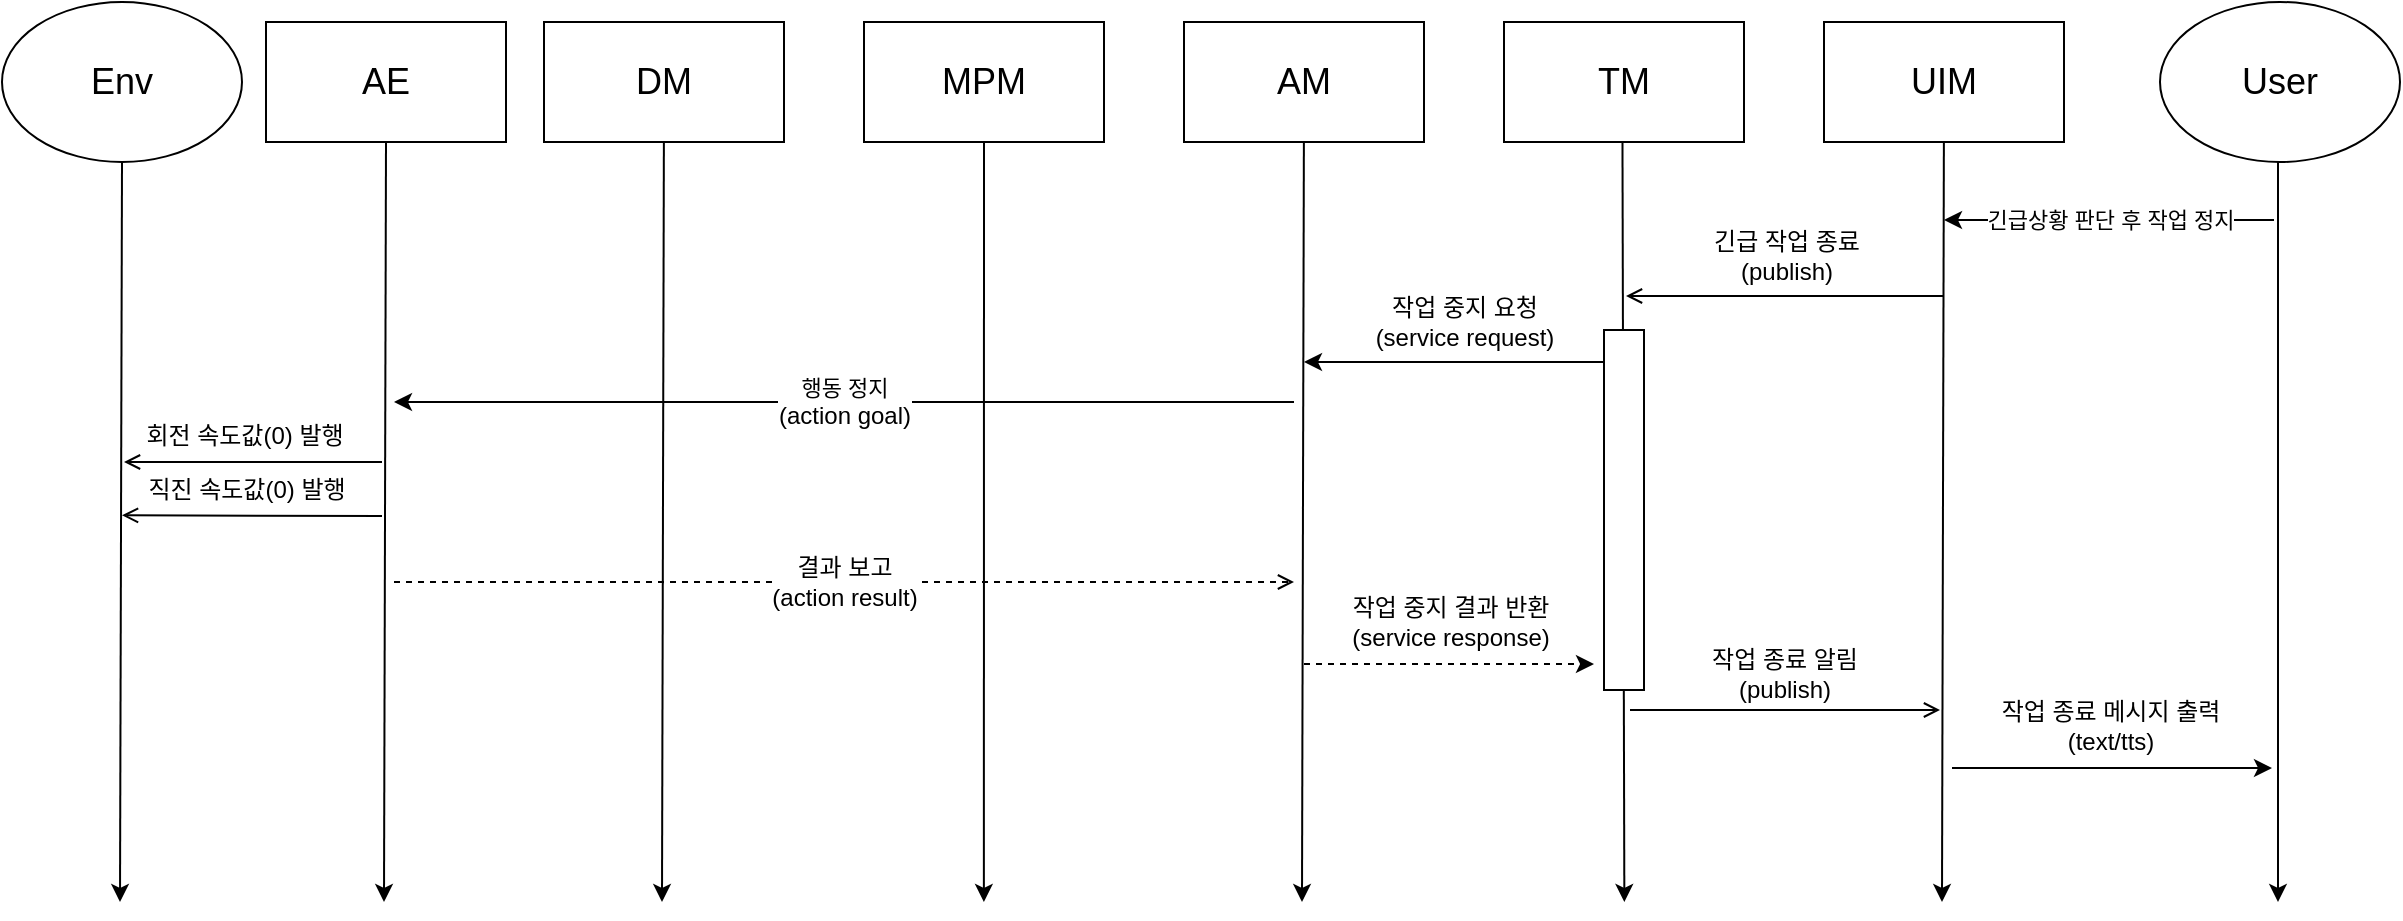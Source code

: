 <mxfile version="23.0.1" type="google">
  <diagram name="페이지-1" id="aEvHvg_GISMhGPSxpiuL">
    <mxGraphModel grid="1" page="1" gridSize="10" guides="1" tooltips="1" connect="1" arrows="1" fold="1" pageScale="1" pageWidth="1169" pageHeight="827" math="0" shadow="0">
      <root>
        <mxCell id="0" />
        <mxCell id="1" parent="0" />
        <mxCell id="wB_7CRHb40THPqK0Hq_M-1" value="&lt;font style=&quot;font-size: 18px;&quot;&gt;Env&lt;/font&gt;" style="ellipse;whiteSpace=wrap;html=1;" vertex="1" parent="1">
          <mxGeometry x="-66" y="70" width="120" height="80" as="geometry" />
        </mxCell>
        <mxCell id="wB_7CRHb40THPqK0Hq_M-2" value="&lt;font style=&quot;font-size: 18px;&quot;&gt;DM&lt;/font&gt;" style="rounded=0;whiteSpace=wrap;html=1;" vertex="1" parent="1">
          <mxGeometry x="205" y="80" width="120" height="60" as="geometry" />
        </mxCell>
        <mxCell id="wB_7CRHb40THPqK0Hq_M-3" value="&lt;font style=&quot;font-size: 18px;&quot;&gt;MPM&lt;/font&gt;" style="rounded=0;whiteSpace=wrap;html=1;" vertex="1" parent="1">
          <mxGeometry x="365" y="80" width="120" height="60" as="geometry" />
        </mxCell>
        <mxCell id="wB_7CRHb40THPqK0Hq_M-4" value="&lt;font style=&quot;font-size: 18px;&quot;&gt;AM&lt;/font&gt;" style="rounded=0;whiteSpace=wrap;html=1;" vertex="1" parent="1">
          <mxGeometry x="525" y="80" width="120" height="60" as="geometry" />
        </mxCell>
        <mxCell id="wB_7CRHb40THPqK0Hq_M-5" value="&lt;font style=&quot;font-size: 18px;&quot;&gt;TM&lt;/font&gt;" style="rounded=0;whiteSpace=wrap;html=1;" vertex="1" parent="1">
          <mxGeometry x="685" y="80" width="120" height="60" as="geometry" />
        </mxCell>
        <mxCell id="wB_7CRHb40THPqK0Hq_M-6" value="&lt;font style=&quot;font-size: 18px;&quot;&gt;UIM&lt;/font&gt;" style="rounded=0;whiteSpace=wrap;html=1;" vertex="1" parent="1">
          <mxGeometry x="845" y="80" width="120" height="60" as="geometry" />
        </mxCell>
        <mxCell id="wB_7CRHb40THPqK0Hq_M-10" value="&lt;font style=&quot;font-size: 18px;&quot;&gt;User&lt;/font&gt;" style="ellipse;whiteSpace=wrap;html=1;" vertex="1" parent="1">
          <mxGeometry x="1013" y="70" width="120" height="80" as="geometry" />
        </mxCell>
        <mxCell id="wB_7CRHb40THPqK0Hq_M-11" value="" style="endArrow=classic;html=1;rounded=0;exitX=0.5;exitY=1;exitDx=0;exitDy=0;" edge="1" parent="1" source="wB_7CRHb40THPqK0Hq_M-1">
          <mxGeometry width="50" height="50" relative="1" as="geometry">
            <mxPoint x="-6.06" y="140" as="sourcePoint" />
            <mxPoint x="-7" y="520" as="targetPoint" />
          </mxGeometry>
        </mxCell>
        <mxCell id="wB_7CRHb40THPqK0Hq_M-12" value="" style="endArrow=classic;html=1;rounded=0;" edge="1" parent="1">
          <mxGeometry width="50" height="50" relative="1" as="geometry">
            <mxPoint x="264.94" y="140" as="sourcePoint" />
            <mxPoint x="264" y="520" as="targetPoint" />
          </mxGeometry>
        </mxCell>
        <mxCell id="wB_7CRHb40THPqK0Hq_M-14" value="" style="endArrow=classic;html=1;rounded=0;" edge="1" parent="1">
          <mxGeometry width="50" height="50" relative="1" as="geometry">
            <mxPoint x="584.94" y="140" as="sourcePoint" />
            <mxPoint x="584" y="520" as="targetPoint" />
          </mxGeometry>
        </mxCell>
        <mxCell id="wB_7CRHb40THPqK0Hq_M-16" value="" style="endArrow=classic;html=1;rounded=0;" edge="1" parent="1">
          <mxGeometry width="50" height="50" relative="1" as="geometry">
            <mxPoint x="904.94" y="140" as="sourcePoint" />
            <mxPoint x="904" y="520" as="targetPoint" />
          </mxGeometry>
        </mxCell>
        <mxCell id="wB_7CRHb40THPqK0Hq_M-17" value="" style="endArrow=classic;html=1;rounded=0;" edge="1" parent="1">
          <mxGeometry width="50" height="50" relative="1" as="geometry">
            <mxPoint x="1072" y="150" as="sourcePoint" />
            <mxPoint x="1072" y="520" as="targetPoint" />
          </mxGeometry>
        </mxCell>
        <mxCell id="z3fk2WP9xM1_8R4VP8eC-8" value="" style="endArrow=classic;html=1;rounded=0;startArrow=none;startFill=0;endFill=1;" edge="1" parent="1">
          <mxGeometry width="50" height="50" relative="1" as="geometry">
            <mxPoint x="744.236" y="140" as="sourcePoint" />
            <mxPoint x="745.176" y="520" as="targetPoint" />
          </mxGeometry>
        </mxCell>
        <mxCell id="z3fk2WP9xM1_8R4VP8eC-13" value="" style="endArrow=classic;endSize=6;html=1;rounded=0;endFill=1;" edge="1" parent="1">
          <mxGeometry x="0.03" y="-10" width="160" relative="1" as="geometry">
            <mxPoint x="1070" y="179" as="sourcePoint" />
            <mxPoint x="905" y="179" as="targetPoint" />
            <mxPoint as="offset" />
          </mxGeometry>
        </mxCell>
        <mxCell id="uu7IkURZ4dPjVnex0N1E-1" value="긴급상황 판단 후 작업 정지" style="edgeLabel;html=1;align=center;verticalAlign=middle;resizable=0;points=[];" connectable="0" vertex="1" parent="z3fk2WP9xM1_8R4VP8eC-13">
          <mxGeometry relative="1" as="geometry">
            <mxPoint as="offset" />
          </mxGeometry>
        </mxCell>
        <mxCell id="z3fk2WP9xM1_8R4VP8eC-14" value="" style="endArrow=open;endSize=6;html=1;rounded=0;endFill=0;startSize=6;" edge="1" parent="1">
          <mxGeometry x="0.031" y="-20" width="160" relative="1" as="geometry">
            <mxPoint x="905" y="217" as="sourcePoint" />
            <mxPoint x="746" y="217" as="targetPoint" />
            <mxPoint as="offset" />
          </mxGeometry>
        </mxCell>
        <mxCell id="lTXoIBKBTTT-Uh1s0AAq-6" value="긴급 작업 종료&lt;br style=&quot;border-color: var(--border-color); font-size: 12px;&quot;&gt;(publish)" style="edgeLabel;html=1;align=center;verticalAlign=middle;resizable=0;points=[];fontSize=12;" connectable="0" vertex="1" parent="z3fk2WP9xM1_8R4VP8eC-14">
          <mxGeometry relative="1" as="geometry">
            <mxPoint y="-20" as="offset" />
          </mxGeometry>
        </mxCell>
        <mxCell id="z3fk2WP9xM1_8R4VP8eC-15" value="" style="endArrow=open;endSize=6;html=1;rounded=0;endFill=0;startSize=6;" edge="1" parent="1">
          <mxGeometry y="-20" width="160" relative="1" as="geometry">
            <mxPoint x="748" y="424" as="sourcePoint" />
            <mxPoint x="903" y="424" as="targetPoint" />
            <mxPoint as="offset" />
            <Array as="points" />
          </mxGeometry>
        </mxCell>
        <mxCell id="lTXoIBKBTTT-Uh1s0AAq-5" value="작업 종료 알림&lt;br style=&quot;border-color: var(--border-color); font-size: 12px;&quot;&gt;(publish)" style="edgeLabel;html=1;align=center;verticalAlign=middle;resizable=0;points=[];fontSize=12;" connectable="0" vertex="1" parent="z3fk2WP9xM1_8R4VP8eC-15">
          <mxGeometry relative="1" as="geometry">
            <mxPoint x="-1" y="-18" as="offset" />
          </mxGeometry>
        </mxCell>
        <mxCell id="PWW2UstbYue9-_PvLg0V-2" value="" style="endArrow=classic;html=1;rounded=0;endFill=1;exitX=0.5;exitY=1;exitDx=0;exitDy=0;" edge="1" parent="1" source="wB_7CRHb40THPqK0Hq_M-3">
          <mxGeometry width="50" height="50" relative="1" as="geometry">
            <mxPoint x="420" y="140" as="sourcePoint" />
            <mxPoint x="424.94" y="520" as="targetPoint" />
          </mxGeometry>
        </mxCell>
        <mxCell id="PesOkgr_JWjeiQSfBcjr-1" value="" style="endArrow=classic;endSize=6;html=1;rounded=0;endFill=1;startSize=6;" edge="1" parent="1">
          <mxGeometry x="0.031" y="-20" width="160" relative="1" as="geometry">
            <mxPoint x="744" y="250" as="sourcePoint" />
            <mxPoint x="585" y="250" as="targetPoint" />
            <mxPoint as="offset" />
          </mxGeometry>
        </mxCell>
        <mxCell id="PesOkgr_JWjeiQSfBcjr-2" value="작업 중지 요청&lt;br&gt;(service request)" style="edgeLabel;html=1;align=center;verticalAlign=middle;resizable=0;points=[];fontSize=12;" connectable="0" vertex="1" parent="PesOkgr_JWjeiQSfBcjr-1">
          <mxGeometry relative="1" as="geometry">
            <mxPoint y="-20" as="offset" />
          </mxGeometry>
        </mxCell>
        <mxCell id="PesOkgr_JWjeiQSfBcjr-3" value="" style="endArrow=classic;endSize=6;html=1;rounded=0;endFill=1;dashed=1;startSize=6;" edge="1" parent="1">
          <mxGeometry y="-20" width="160" relative="1" as="geometry">
            <mxPoint x="585" y="401" as="sourcePoint" />
            <mxPoint x="730" y="401" as="targetPoint" />
            <mxPoint as="offset" />
            <Array as="points" />
          </mxGeometry>
        </mxCell>
        <mxCell id="PesOkgr_JWjeiQSfBcjr-4" value="작업 중지 결과 반환&lt;br style=&quot;border-color: var(--border-color);&quot;&gt;(service response)" style="edgeLabel;html=1;align=center;verticalAlign=middle;resizable=0;points=[];fontSize=12;" connectable="0" vertex="1" parent="PesOkgr_JWjeiQSfBcjr-3">
          <mxGeometry relative="1" as="geometry">
            <mxPoint y="-21" as="offset" />
          </mxGeometry>
        </mxCell>
        <mxCell id="PesOkgr_JWjeiQSfBcjr-6" value="" style="endArrow=classic;endSize=6;html=1;rounded=0;endFill=1;startSize=6;" edge="1" parent="1">
          <mxGeometry y="-20" width="160" relative="1" as="geometry">
            <mxPoint x="909" y="453" as="sourcePoint" />
            <mxPoint x="1069" y="453" as="targetPoint" />
            <mxPoint as="offset" />
            <Array as="points" />
          </mxGeometry>
        </mxCell>
        <mxCell id="PesOkgr_JWjeiQSfBcjr-7" value="작업 종료 메시지 출력&lt;br&gt;(text/tts)" style="edgeLabel;html=1;align=center;verticalAlign=middle;resizable=0;points=[];fontSize=12;" connectable="0" vertex="1" parent="PesOkgr_JWjeiQSfBcjr-6">
          <mxGeometry relative="1" as="geometry">
            <mxPoint x="-1" y="-21" as="offset" />
          </mxGeometry>
        </mxCell>
        <mxCell id="PesOkgr_JWjeiQSfBcjr-8" value="" style="endArrow=open;html=1;rounded=0;endFill=0;" edge="1" parent="1">
          <mxGeometry width="50" height="50" relative="1" as="geometry">
            <mxPoint x="124" y="300" as="sourcePoint" />
            <mxPoint x="-5" y="300.003" as="targetPoint" />
          </mxGeometry>
        </mxCell>
        <mxCell id="PesOkgr_JWjeiQSfBcjr-9" value="회전 속도값(0) 발행" style="edgeLabel;html=1;align=center;verticalAlign=middle;resizable=0;points=[];fontSize=12;" connectable="0" vertex="1" parent="PesOkgr_JWjeiQSfBcjr-8">
          <mxGeometry relative="1" as="geometry">
            <mxPoint x="-5" y="-13" as="offset" />
          </mxGeometry>
        </mxCell>
        <mxCell id="PesOkgr_JWjeiQSfBcjr-10" value="" style="endArrow=open;html=1;rounded=0;endFill=0;" edge="1" parent="1">
          <mxGeometry width="50" height="50" relative="1" as="geometry">
            <mxPoint x="124" y="327" as="sourcePoint" />
            <mxPoint x="-6" y="326.673" as="targetPoint" />
          </mxGeometry>
        </mxCell>
        <mxCell id="PesOkgr_JWjeiQSfBcjr-11" value="직진 속도값(0) 발행&amp;nbsp; &amp;nbsp;" style="edgeLabel;html=1;align=center;verticalAlign=middle;resizable=0;points=[];fontSize=12;" connectable="0" vertex="1" parent="PesOkgr_JWjeiQSfBcjr-10">
          <mxGeometry relative="1" as="geometry">
            <mxPoint x="2" y="-13" as="offset" />
          </mxGeometry>
        </mxCell>
        <mxCell id="n2DTjoQ8KGSnRl_hWMme-5" value="" style="endArrow=classic;html=1;rounded=0;exitX=0.5;exitY=1;exitDx=0;exitDy=0;" edge="1" parent="1" source="yvqHR4qqfwZrxKUIlugv-1">
          <mxGeometry width="50" height="50" relative="1" as="geometry">
            <mxPoint x="125.44" y="150" as="sourcePoint" />
            <mxPoint x="125" y="520" as="targetPoint" />
          </mxGeometry>
        </mxCell>
        <mxCell id="n2DTjoQ8KGSnRl_hWMme-8" value="" style="endArrow=classic;endSize=6;html=1;rounded=0;endFill=1;startSize=6;" edge="1" parent="1">
          <mxGeometry x="0.031" y="-20" width="160" relative="1" as="geometry">
            <mxPoint x="580" y="270" as="sourcePoint" />
            <mxPoint x="130" y="270" as="targetPoint" />
            <mxPoint as="offset" />
          </mxGeometry>
        </mxCell>
        <mxCell id="Zp23kgIejDd6u-t37P0I-2" value="행동 정지&lt;br style=&quot;border-color: var(--border-color); font-size: 12px;&quot;&gt;&lt;span style=&quot;font-size: 12px;&quot;&gt;(action goal)&lt;/span&gt;" style="edgeLabel;html=1;align=center;verticalAlign=middle;resizable=0;points=[];" connectable="0" vertex="1" parent="n2DTjoQ8KGSnRl_hWMme-8">
          <mxGeometry relative="1" as="geometry">
            <mxPoint as="offset" />
          </mxGeometry>
        </mxCell>
        <mxCell id="n2DTjoQ8KGSnRl_hWMme-11" value="" style="endArrow=open;html=1;rounded=0;endFill=0;dashed=1;" edge="1" parent="1">
          <mxGeometry width="50" height="50" relative="1" as="geometry">
            <mxPoint x="130" y="360.002" as="sourcePoint" />
            <mxPoint x="580" y="360" as="targetPoint" />
          </mxGeometry>
        </mxCell>
        <mxCell id="n2DTjoQ8KGSnRl_hWMme-12" value="&lt;p style=&quot;margin-top: 0pt; margin-bottom: 0pt; margin-left: 0in; direction: ltr; unicode-bidi: embed; font-size: 12px;&quot;&gt;&lt;br&gt;&lt;/p&gt;" style="edgeLabel;html=1;align=center;verticalAlign=middle;resizable=0;points=[];fontSize=12;" connectable="0" vertex="1" parent="n2DTjoQ8KGSnRl_hWMme-11">
          <mxGeometry relative="1" as="geometry">
            <mxPoint x="-6" y="-17" as="offset" />
          </mxGeometry>
        </mxCell>
        <mxCell id="Zp23kgIejDd6u-t37P0I-1" value="&lt;p style=&quot;border-color: var(--border-color); font-size: 12px; margin-top: 0pt; margin-bottom: 0pt; margin-left: 0in; direction: ltr; unicode-bidi: embed;&quot;&gt;결과 보고&lt;/p&gt;&lt;p style=&quot;border-color: var(--border-color); font-size: 12px; margin-top: 0pt; margin-bottom: 0pt; margin-left: 0in; direction: ltr; unicode-bidi: embed;&quot;&gt;(action result)&lt;/p&gt;" style="edgeLabel;html=1;align=center;verticalAlign=middle;resizable=0;points=[];" connectable="0" vertex="1" parent="n2DTjoQ8KGSnRl_hWMme-11">
          <mxGeometry relative="1" as="geometry">
            <mxPoint as="offset" />
          </mxGeometry>
        </mxCell>
        <mxCell id="yvqHR4qqfwZrxKUIlugv-1" value="&lt;span style=&quot;font-size: 18px;&quot;&gt;AE&lt;/span&gt;" style="rounded=0;whiteSpace=wrap;html=1;" vertex="1" parent="1">
          <mxGeometry x="66" y="80" width="120" height="60" as="geometry" />
        </mxCell>
        <mxCell id="yvqHR4qqfwZrxKUIlugv-2" value="" style="rounded=0;whiteSpace=wrap;html=1;" vertex="1" parent="1">
          <mxGeometry x="735" y="234" width="20" height="180" as="geometry" />
        </mxCell>
      </root>
    </mxGraphModel>
  </diagram>
</mxfile>
